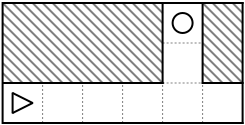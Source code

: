 <?xml version="1.0" encoding="UTF-8"?>
<dia:diagram xmlns:dia="http://www.lysator.liu.se/~alla/dia/">
  <dia:layer name="grilla" visible="true">
    <dia:object type="Standard - Line" version="0" id="O0">
      <dia:attribute name="obj_pos">
        <dia:point val="2,6"/>
      </dia:attribute>
      <dia:attribute name="obj_bb">
        <dia:rectangle val="1.975,5.975;4.025,6.025"/>
      </dia:attribute>
      <dia:attribute name="conn_endpoints">
        <dia:point val="2,6"/>
        <dia:point val="4,6"/>
      </dia:attribute>
      <dia:attribute name="numcp">
        <dia:int val="1"/>
      </dia:attribute>
      <dia:attribute name="line_color">
        <dia:color val="#7f7f7f"/>
      </dia:attribute>
      <dia:attribute name="line_width">
        <dia:real val="0.05"/>
      </dia:attribute>
      <dia:attribute name="line_style">
        <dia:enum val="4"/>
      </dia:attribute>
    </dia:object>
    <dia:object type="Standard - Line" version="0" id="O1">
      <dia:attribute name="obj_pos">
        <dia:point val="-2,10"/>
      </dia:attribute>
      <dia:attribute name="obj_bb">
        <dia:rectangle val="-2.025,7.975;-1.975,10.025"/>
      </dia:attribute>
      <dia:attribute name="conn_endpoints">
        <dia:point val="-2,10"/>
        <dia:point val="-2,8"/>
      </dia:attribute>
      <dia:attribute name="numcp">
        <dia:int val="1"/>
      </dia:attribute>
      <dia:attribute name="line_color">
        <dia:color val="#7f7f7f"/>
      </dia:attribute>
      <dia:attribute name="line_width">
        <dia:real val="0.05"/>
      </dia:attribute>
      <dia:attribute name="line_style">
        <dia:enum val="4"/>
      </dia:attribute>
    </dia:object>
    <dia:object type="Standard - Line" version="0" id="O2">
      <dia:attribute name="obj_pos">
        <dia:point val="6.661e-16,10"/>
      </dia:attribute>
      <dia:attribute name="obj_bb">
        <dia:rectangle val="-0.025,7.975;0.025,10.025"/>
      </dia:attribute>
      <dia:attribute name="conn_endpoints">
        <dia:point val="6.661e-16,10"/>
        <dia:point val="6.661e-16,8"/>
      </dia:attribute>
      <dia:attribute name="numcp">
        <dia:int val="1"/>
      </dia:attribute>
      <dia:attribute name="line_color">
        <dia:color val="#7f7f7f"/>
      </dia:attribute>
      <dia:attribute name="line_width">
        <dia:real val="0.05"/>
      </dia:attribute>
      <dia:attribute name="line_style">
        <dia:enum val="4"/>
      </dia:attribute>
    </dia:object>
    <dia:object type="Standard - Line" version="0" id="O3">
      <dia:attribute name="obj_pos">
        <dia:point val="2,8"/>
      </dia:attribute>
      <dia:attribute name="obj_bb">
        <dia:rectangle val="1.975,7.975;4.025,8.025"/>
      </dia:attribute>
      <dia:attribute name="conn_endpoints">
        <dia:point val="2,8"/>
        <dia:point val="4,8"/>
      </dia:attribute>
      <dia:attribute name="numcp">
        <dia:int val="1"/>
      </dia:attribute>
      <dia:attribute name="line_color">
        <dia:color val="#7f7f7f"/>
      </dia:attribute>
      <dia:attribute name="line_width">
        <dia:real val="0.05"/>
      </dia:attribute>
      <dia:attribute name="line_style">
        <dia:enum val="4"/>
      </dia:attribute>
      <dia:attribute name="dashlength">
        <dia:real val="1.0"/>
      </dia:attribute>
    </dia:object>
    <dia:object type="Standard - Line" version="0" id="O4">
      <dia:attribute name="obj_pos">
        <dia:point val="2,10"/>
      </dia:attribute>
      <dia:attribute name="obj_bb">
        <dia:rectangle val="1.975,7.975;2.025,10.025"/>
      </dia:attribute>
      <dia:attribute name="conn_endpoints">
        <dia:point val="2,10"/>
        <dia:point val="2,8"/>
      </dia:attribute>
      <dia:attribute name="numcp">
        <dia:int val="1"/>
      </dia:attribute>
      <dia:attribute name="line_color">
        <dia:color val="#7f7f7f"/>
      </dia:attribute>
      <dia:attribute name="line_width">
        <dia:real val="0.05"/>
      </dia:attribute>
      <dia:attribute name="line_style">
        <dia:enum val="4"/>
      </dia:attribute>
    </dia:object>
    <dia:object type="Standard - Line" version="0" id="O5">
      <dia:attribute name="obj_pos">
        <dia:point val="4,10"/>
      </dia:attribute>
      <dia:attribute name="obj_bb">
        <dia:rectangle val="3.975,7.975;4.025,10.025"/>
      </dia:attribute>
      <dia:attribute name="conn_endpoints">
        <dia:point val="4,10"/>
        <dia:point val="4,8"/>
      </dia:attribute>
      <dia:attribute name="numcp">
        <dia:int val="1"/>
      </dia:attribute>
      <dia:attribute name="line_color">
        <dia:color val="#7f7f7f"/>
      </dia:attribute>
      <dia:attribute name="line_width">
        <dia:real val="0.05"/>
      </dia:attribute>
      <dia:attribute name="line_style">
        <dia:enum val="4"/>
      </dia:attribute>
    </dia:object>
    <dia:object type="Standard - Line" version="0" id="O6">
      <dia:attribute name="obj_pos">
        <dia:point val="-4,10"/>
      </dia:attribute>
      <dia:attribute name="obj_bb">
        <dia:rectangle val="-4.025,7.975;-3.975,10.025"/>
      </dia:attribute>
      <dia:attribute name="conn_endpoints">
        <dia:point val="-4,10"/>
        <dia:point val="-4,8"/>
      </dia:attribute>
      <dia:attribute name="numcp">
        <dia:int val="1"/>
      </dia:attribute>
      <dia:attribute name="line_color">
        <dia:color val="#7f7f7f"/>
      </dia:attribute>
      <dia:attribute name="line_width">
        <dia:real val="0.05"/>
      </dia:attribute>
      <dia:attribute name="line_style">
        <dia:enum val="4"/>
      </dia:attribute>
    </dia:object>
  </dia:layer>
  <dia:layer name="Rayado" visible="true">
    <dia:object type="Standard - Line" version="0" id="O7">
      <dia:attribute name="obj_pos">
        <dia:point val="-6,7.5"/>
      </dia:attribute>
      <dia:attribute name="obj_bb">
        <dia:rectangle val="-6.071,7.429;-5.429,8.071"/>
      </dia:attribute>
      <dia:attribute name="conn_endpoints">
        <dia:point val="-6,7.5"/>
        <dia:point val="-5.5,8"/>
      </dia:attribute>
      <dia:attribute name="numcp">
        <dia:int val="1"/>
      </dia:attribute>
      <dia:attribute name="line_color">
        <dia:color val="#7f7f7f"/>
      </dia:attribute>
    </dia:object>
    <dia:object type="Standard - Line" version="0" id="O8">
      <dia:attribute name="obj_pos">
        <dia:point val="-5,8"/>
      </dia:attribute>
      <dia:attribute name="obj_bb">
        <dia:rectangle val="-6.071,6.929;-4.929,8.071"/>
      </dia:attribute>
      <dia:attribute name="conn_endpoints">
        <dia:point val="-5,8"/>
        <dia:point val="-6,7"/>
      </dia:attribute>
      <dia:attribute name="numcp">
        <dia:int val="1"/>
      </dia:attribute>
      <dia:attribute name="line_color">
        <dia:color val="#7f7f7f"/>
      </dia:attribute>
    </dia:object>
    <dia:object type="Standard - Line" version="0" id="O9">
      <dia:attribute name="obj_pos">
        <dia:point val="-6,6.5"/>
      </dia:attribute>
      <dia:attribute name="obj_bb">
        <dia:rectangle val="-6.071,6.429;-4.429,8.071"/>
      </dia:attribute>
      <dia:attribute name="conn_endpoints">
        <dia:point val="-6,6.5"/>
        <dia:point val="-4.5,8"/>
      </dia:attribute>
      <dia:attribute name="numcp">
        <dia:int val="1"/>
      </dia:attribute>
      <dia:attribute name="line_color">
        <dia:color val="#7f7f7f"/>
      </dia:attribute>
    </dia:object>
    <dia:object type="Standard - Line" version="0" id="O10">
      <dia:attribute name="obj_pos">
        <dia:point val="-4,8"/>
      </dia:attribute>
      <dia:attribute name="obj_bb">
        <dia:rectangle val="-6.071,5.929;-3.929,8.071"/>
      </dia:attribute>
      <dia:attribute name="conn_endpoints">
        <dia:point val="-4,8"/>
        <dia:point val="-6,6"/>
      </dia:attribute>
      <dia:attribute name="numcp">
        <dia:int val="1"/>
      </dia:attribute>
      <dia:attribute name="line_color">
        <dia:color val="#7f7f7f"/>
      </dia:attribute>
    </dia:object>
    <dia:object type="Standard - Line" version="0" id="O11">
      <dia:attribute name="obj_pos">
        <dia:point val="-6,5.5"/>
      </dia:attribute>
      <dia:attribute name="obj_bb">
        <dia:rectangle val="-6.071,5.429;-3.429,8.071"/>
      </dia:attribute>
      <dia:attribute name="conn_endpoints">
        <dia:point val="-6,5.5"/>
        <dia:point val="-3.5,8"/>
      </dia:attribute>
      <dia:attribute name="numcp">
        <dia:int val="1"/>
      </dia:attribute>
      <dia:attribute name="line_color">
        <dia:color val="#7f7f7f"/>
      </dia:attribute>
    </dia:object>
    <dia:object type="Standard - Line" version="0" id="O12">
      <dia:attribute name="obj_pos">
        <dia:point val="-6,5"/>
      </dia:attribute>
      <dia:attribute name="obj_bb">
        <dia:rectangle val="-6.071,4.929;-2.929,8.071"/>
      </dia:attribute>
      <dia:attribute name="conn_endpoints">
        <dia:point val="-6,5"/>
        <dia:point val="-3,8"/>
      </dia:attribute>
      <dia:attribute name="numcp">
        <dia:int val="1"/>
      </dia:attribute>
      <dia:attribute name="line_color">
        <dia:color val="#7f7f7f"/>
      </dia:attribute>
    </dia:object>
    <dia:object type="Standard - Line" version="0" id="O13">
      <dia:attribute name="obj_pos">
        <dia:point val="-6,4.5"/>
      </dia:attribute>
      <dia:attribute name="obj_bb">
        <dia:rectangle val="-6.071,4.429;-2.429,8.071"/>
      </dia:attribute>
      <dia:attribute name="conn_endpoints">
        <dia:point val="-6,4.5"/>
        <dia:point val="-2.5,8"/>
      </dia:attribute>
      <dia:attribute name="numcp">
        <dia:int val="1"/>
      </dia:attribute>
      <dia:attribute name="line_color">
        <dia:color val="#7f7f7f"/>
      </dia:attribute>
    </dia:object>
    <dia:object type="Standard - Line" version="0" id="O14">
      <dia:attribute name="obj_pos">
        <dia:point val="-6,4"/>
      </dia:attribute>
      <dia:attribute name="obj_bb">
        <dia:rectangle val="-6.071,3.929;-1.929,8.071"/>
      </dia:attribute>
      <dia:attribute name="conn_endpoints">
        <dia:point val="-6,4"/>
        <dia:point val="-2,8"/>
      </dia:attribute>
      <dia:attribute name="numcp">
        <dia:int val="1"/>
      </dia:attribute>
      <dia:attribute name="line_color">
        <dia:color val="#7f7f7f"/>
      </dia:attribute>
    </dia:object>
    <dia:object type="Standard - Line" version="0" id="O15">
      <dia:attribute name="obj_pos">
        <dia:point val="-5.5,4"/>
      </dia:attribute>
      <dia:attribute name="obj_bb">
        <dia:rectangle val="-5.571,3.929;-1.429,8.071"/>
      </dia:attribute>
      <dia:attribute name="conn_endpoints">
        <dia:point val="-5.5,4"/>
        <dia:point val="-1.5,8"/>
      </dia:attribute>
      <dia:attribute name="numcp">
        <dia:int val="1"/>
      </dia:attribute>
      <dia:attribute name="line_color">
        <dia:color val="#7f7f7f"/>
      </dia:attribute>
    </dia:object>
    <dia:object type="Standard - Line" version="0" id="O16">
      <dia:attribute name="obj_pos">
        <dia:point val="-5,4"/>
      </dia:attribute>
      <dia:attribute name="obj_bb">
        <dia:rectangle val="-5.071,3.929;-0.929,8.071"/>
      </dia:attribute>
      <dia:attribute name="conn_endpoints">
        <dia:point val="-5,4"/>
        <dia:point val="-1,8"/>
      </dia:attribute>
      <dia:attribute name="numcp">
        <dia:int val="1"/>
      </dia:attribute>
      <dia:attribute name="line_color">
        <dia:color val="#7f7f7f"/>
      </dia:attribute>
    </dia:object>
    <dia:object type="Standard - Line" version="0" id="O17">
      <dia:attribute name="obj_pos">
        <dia:point val="-4.5,4"/>
      </dia:attribute>
      <dia:attribute name="obj_bb">
        <dia:rectangle val="-4.571,3.929;-0.429,8.071"/>
      </dia:attribute>
      <dia:attribute name="conn_endpoints">
        <dia:point val="-4.5,4"/>
        <dia:point val="-0.5,8"/>
      </dia:attribute>
      <dia:attribute name="numcp">
        <dia:int val="1"/>
      </dia:attribute>
      <dia:attribute name="line_color">
        <dia:color val="#7f7f7f"/>
      </dia:attribute>
    </dia:object>
    <dia:object type="Standard - Line" version="0" id="O18">
      <dia:attribute name="obj_pos">
        <dia:point val="-4,4"/>
      </dia:attribute>
      <dia:attribute name="obj_bb">
        <dia:rectangle val="-4.071,3.929;0.071,8.071"/>
      </dia:attribute>
      <dia:attribute name="conn_endpoints">
        <dia:point val="-4,4"/>
        <dia:point val="0,8"/>
      </dia:attribute>
      <dia:attribute name="numcp">
        <dia:int val="1"/>
      </dia:attribute>
      <dia:attribute name="line_color">
        <dia:color val="#7f7f7f"/>
      </dia:attribute>
    </dia:object>
    <dia:object type="Standard - Line" version="0" id="O19">
      <dia:attribute name="obj_pos">
        <dia:point val="-3.5,4"/>
      </dia:attribute>
      <dia:attribute name="obj_bb">
        <dia:rectangle val="-3.571,3.929;0.571,8.071"/>
      </dia:attribute>
      <dia:attribute name="conn_endpoints">
        <dia:point val="-3.5,4"/>
        <dia:point val="0.5,8"/>
      </dia:attribute>
      <dia:attribute name="numcp">
        <dia:int val="1"/>
      </dia:attribute>
      <dia:attribute name="line_color">
        <dia:color val="#7f7f7f"/>
      </dia:attribute>
    </dia:object>
    <dia:object type="Standard - Line" version="0" id="O20">
      <dia:attribute name="obj_pos">
        <dia:point val="-3,4"/>
      </dia:attribute>
      <dia:attribute name="obj_bb">
        <dia:rectangle val="-3.071,3.929;1.071,8.071"/>
      </dia:attribute>
      <dia:attribute name="conn_endpoints">
        <dia:point val="-3,4"/>
        <dia:point val="1,8"/>
      </dia:attribute>
      <dia:attribute name="numcp">
        <dia:int val="1"/>
      </dia:attribute>
      <dia:attribute name="line_color">
        <dia:color val="#7f7f7f"/>
      </dia:attribute>
    </dia:object>
    <dia:object type="Standard - Line" version="0" id="O21">
      <dia:attribute name="obj_pos">
        <dia:point val="-2.5,4"/>
      </dia:attribute>
      <dia:attribute name="obj_bb">
        <dia:rectangle val="-2.571,3.929;1.571,8.071"/>
      </dia:attribute>
      <dia:attribute name="conn_endpoints">
        <dia:point val="-2.5,4"/>
        <dia:point val="1.5,8"/>
      </dia:attribute>
      <dia:attribute name="numcp">
        <dia:int val="1"/>
      </dia:attribute>
      <dia:attribute name="line_color">
        <dia:color val="#7f7f7f"/>
      </dia:attribute>
    </dia:object>
    <dia:object type="Standard - Line" version="0" id="O22">
      <dia:attribute name="obj_pos">
        <dia:point val="-2,4"/>
      </dia:attribute>
      <dia:attribute name="obj_bb">
        <dia:rectangle val="-2.071,3.929;2.071,8.071"/>
      </dia:attribute>
      <dia:attribute name="conn_endpoints">
        <dia:point val="-2,4"/>
        <dia:point val="2,8"/>
      </dia:attribute>
      <dia:attribute name="numcp">
        <dia:int val="1"/>
      </dia:attribute>
      <dia:attribute name="line_color">
        <dia:color val="#7f7f7f"/>
      </dia:attribute>
    </dia:object>
    <dia:object type="Standard - Line" version="0" id="O23">
      <dia:attribute name="obj_pos">
        <dia:point val="-1.5,4"/>
      </dia:attribute>
      <dia:attribute name="obj_bb">
        <dia:rectangle val="-1.571,3.929;2.071,7.571"/>
      </dia:attribute>
      <dia:attribute name="conn_endpoints">
        <dia:point val="-1.5,4"/>
        <dia:point val="2,7.5"/>
      </dia:attribute>
      <dia:attribute name="numcp">
        <dia:int val="1"/>
      </dia:attribute>
      <dia:attribute name="line_color">
        <dia:color val="#7f7f7f"/>
      </dia:attribute>
    </dia:object>
    <dia:object type="Standard - Line" version="0" id="O24">
      <dia:attribute name="obj_pos">
        <dia:point val="-1,4"/>
      </dia:attribute>
      <dia:attribute name="obj_bb">
        <dia:rectangle val="-1.071,3.929;2.071,7.071"/>
      </dia:attribute>
      <dia:attribute name="conn_endpoints">
        <dia:point val="-1,4"/>
        <dia:point val="2,7"/>
      </dia:attribute>
      <dia:attribute name="numcp">
        <dia:int val="1"/>
      </dia:attribute>
      <dia:attribute name="line_color">
        <dia:color val="#7f7f7f"/>
      </dia:attribute>
    </dia:object>
    <dia:object type="Standard - Line" version="0" id="O25">
      <dia:attribute name="obj_pos">
        <dia:point val="-0.5,4"/>
      </dia:attribute>
      <dia:attribute name="obj_bb">
        <dia:rectangle val="-0.571,3.929;2.071,6.571"/>
      </dia:attribute>
      <dia:attribute name="conn_endpoints">
        <dia:point val="-0.5,4"/>
        <dia:point val="2,6.5"/>
      </dia:attribute>
      <dia:attribute name="numcp">
        <dia:int val="1"/>
      </dia:attribute>
      <dia:attribute name="line_color">
        <dia:color val="#7f7f7f"/>
      </dia:attribute>
    </dia:object>
    <dia:object type="Standard - Line" version="0" id="O26">
      <dia:attribute name="obj_pos">
        <dia:point val="0,4"/>
      </dia:attribute>
      <dia:attribute name="obj_bb">
        <dia:rectangle val="-0.071,3.929;2.071,6.071"/>
      </dia:attribute>
      <dia:attribute name="conn_endpoints">
        <dia:point val="0,4"/>
        <dia:point val="2,6"/>
      </dia:attribute>
      <dia:attribute name="numcp">
        <dia:int val="1"/>
      </dia:attribute>
      <dia:attribute name="line_color">
        <dia:color val="#7f7f7f"/>
      </dia:attribute>
    </dia:object>
    <dia:object type="Standard - Line" version="0" id="O27">
      <dia:attribute name="obj_pos">
        <dia:point val="0.5,4"/>
      </dia:attribute>
      <dia:attribute name="obj_bb">
        <dia:rectangle val="0.429,3.929;2.071,5.571"/>
      </dia:attribute>
      <dia:attribute name="conn_endpoints">
        <dia:point val="0.5,4"/>
        <dia:point val="2,5.5"/>
      </dia:attribute>
      <dia:attribute name="numcp">
        <dia:int val="1"/>
      </dia:attribute>
      <dia:attribute name="line_color">
        <dia:color val="#7f7f7f"/>
      </dia:attribute>
    </dia:object>
    <dia:object type="Standard - Line" version="0" id="O28">
      <dia:attribute name="obj_pos">
        <dia:point val="1,4"/>
      </dia:attribute>
      <dia:attribute name="obj_bb">
        <dia:rectangle val="0.929,3.929;2.071,5.071"/>
      </dia:attribute>
      <dia:attribute name="conn_endpoints">
        <dia:point val="1,4"/>
        <dia:point val="2,5"/>
      </dia:attribute>
      <dia:attribute name="numcp">
        <dia:int val="1"/>
      </dia:attribute>
      <dia:attribute name="line_color">
        <dia:color val="#7f7f7f"/>
      </dia:attribute>
    </dia:object>
    <dia:object type="Standard - Line" version="0" id="O29">
      <dia:attribute name="obj_pos">
        <dia:point val="1.5,4"/>
      </dia:attribute>
      <dia:attribute name="obj_bb">
        <dia:rectangle val="1.429,3.929;2.071,4.571"/>
      </dia:attribute>
      <dia:attribute name="conn_endpoints">
        <dia:point val="1.5,4"/>
        <dia:point val="2,4.5"/>
      </dia:attribute>
      <dia:attribute name="numcp">
        <dia:int val="1"/>
      </dia:attribute>
      <dia:attribute name="line_color">
        <dia:color val="#7f7f7f"/>
      </dia:attribute>
    </dia:object>
    <dia:object type="Standard - Line" version="0" id="O30">
      <dia:attribute name="obj_pos">
        <dia:point val="4,7.5"/>
      </dia:attribute>
      <dia:attribute name="obj_bb">
        <dia:rectangle val="3.929,7.429;4.571,8.071"/>
      </dia:attribute>
      <dia:attribute name="conn_endpoints">
        <dia:point val="4,7.5"/>
        <dia:point val="4.5,8"/>
      </dia:attribute>
      <dia:attribute name="numcp">
        <dia:int val="1"/>
      </dia:attribute>
      <dia:attribute name="line_color">
        <dia:color val="#7f7f7f"/>
      </dia:attribute>
    </dia:object>
    <dia:object type="Standard - Line" version="0" id="O31">
      <dia:attribute name="obj_pos">
        <dia:point val="4,7"/>
      </dia:attribute>
      <dia:attribute name="obj_bb">
        <dia:rectangle val="3.929,6.929;5.071,8.071"/>
      </dia:attribute>
      <dia:attribute name="conn_endpoints">
        <dia:point val="4,7"/>
        <dia:point val="5,8"/>
      </dia:attribute>
      <dia:attribute name="numcp">
        <dia:int val="1"/>
      </dia:attribute>
      <dia:attribute name="line_color">
        <dia:color val="#7f7f7f"/>
      </dia:attribute>
    </dia:object>
    <dia:object type="Standard - Line" version="0" id="O32">
      <dia:attribute name="obj_pos">
        <dia:point val="4,6.5"/>
      </dia:attribute>
      <dia:attribute name="obj_bb">
        <dia:rectangle val="3.929,6.429;5.571,8.071"/>
      </dia:attribute>
      <dia:attribute name="conn_endpoints">
        <dia:point val="4,6.5"/>
        <dia:point val="5.5,8"/>
      </dia:attribute>
      <dia:attribute name="numcp">
        <dia:int val="1"/>
      </dia:attribute>
      <dia:attribute name="line_color">
        <dia:color val="#7f7f7f"/>
      </dia:attribute>
    </dia:object>
    <dia:object type="Standard - Line" version="0" id="O33">
      <dia:attribute name="obj_pos">
        <dia:point val="6,8"/>
      </dia:attribute>
      <dia:attribute name="obj_bb">
        <dia:rectangle val="3.929,5.929;6.071,8.071"/>
      </dia:attribute>
      <dia:attribute name="conn_endpoints">
        <dia:point val="6,8"/>
        <dia:point val="4,6"/>
      </dia:attribute>
      <dia:attribute name="numcp">
        <dia:int val="1"/>
      </dia:attribute>
      <dia:attribute name="line_color">
        <dia:color val="#7f7f7f"/>
      </dia:attribute>
    </dia:object>
    <dia:object type="Standard - Line" version="0" id="O34">
      <dia:attribute name="obj_pos">
        <dia:point val="6,7.5"/>
      </dia:attribute>
      <dia:attribute name="obj_bb">
        <dia:rectangle val="3.929,5.429;6.071,7.571"/>
      </dia:attribute>
      <dia:attribute name="conn_endpoints">
        <dia:point val="6,7.5"/>
        <dia:point val="4,5.5"/>
      </dia:attribute>
      <dia:attribute name="numcp">
        <dia:int val="1"/>
      </dia:attribute>
      <dia:attribute name="line_color">
        <dia:color val="#7f7f7f"/>
      </dia:attribute>
    </dia:object>
    <dia:object type="Standard - Line" version="0" id="O35">
      <dia:attribute name="obj_pos">
        <dia:point val="6,7"/>
      </dia:attribute>
      <dia:attribute name="obj_bb">
        <dia:rectangle val="3.929,4.929;6.071,7.071"/>
      </dia:attribute>
      <dia:attribute name="conn_endpoints">
        <dia:point val="6,7"/>
        <dia:point val="4,5"/>
      </dia:attribute>
      <dia:attribute name="numcp">
        <dia:int val="1"/>
      </dia:attribute>
      <dia:attribute name="line_color">
        <dia:color val="#7f7f7f"/>
      </dia:attribute>
    </dia:object>
    <dia:object type="Standard - Line" version="0" id="O36">
      <dia:attribute name="obj_pos">
        <dia:point val="6,6.5"/>
      </dia:attribute>
      <dia:attribute name="obj_bb">
        <dia:rectangle val="3.929,4.429;6.071,6.571"/>
      </dia:attribute>
      <dia:attribute name="conn_endpoints">
        <dia:point val="6,6.5"/>
        <dia:point val="4,4.5"/>
      </dia:attribute>
      <dia:attribute name="numcp">
        <dia:int val="1"/>
      </dia:attribute>
      <dia:attribute name="line_color">
        <dia:color val="#7f7f7f"/>
      </dia:attribute>
    </dia:object>
    <dia:object type="Standard - Line" version="0" id="O37">
      <dia:attribute name="obj_pos">
        <dia:point val="6,6"/>
      </dia:attribute>
      <dia:attribute name="obj_bb">
        <dia:rectangle val="3.929,3.929;6.071,6.071"/>
      </dia:attribute>
      <dia:attribute name="conn_endpoints">
        <dia:point val="6,6"/>
        <dia:point val="4,4"/>
      </dia:attribute>
      <dia:attribute name="numcp">
        <dia:int val="1"/>
      </dia:attribute>
      <dia:attribute name="line_color">
        <dia:color val="#7f7f7f"/>
      </dia:attribute>
    </dia:object>
    <dia:object type="Standard - Line" version="0" id="O38">
      <dia:attribute name="obj_pos">
        <dia:point val="4.5,4"/>
      </dia:attribute>
      <dia:attribute name="obj_bb">
        <dia:rectangle val="4.429,3.929;6.071,5.571"/>
      </dia:attribute>
      <dia:attribute name="conn_endpoints">
        <dia:point val="4.5,4"/>
        <dia:point val="6,5.5"/>
      </dia:attribute>
      <dia:attribute name="numcp">
        <dia:int val="1"/>
      </dia:attribute>
      <dia:attribute name="line_color">
        <dia:color val="#7f7f7f"/>
      </dia:attribute>
    </dia:object>
    <dia:object type="Standard - Line" version="0" id="O39">
      <dia:attribute name="obj_pos">
        <dia:point val="5,4"/>
      </dia:attribute>
      <dia:attribute name="obj_bb">
        <dia:rectangle val="4.929,3.929;6.071,5.071"/>
      </dia:attribute>
      <dia:attribute name="conn_endpoints">
        <dia:point val="5,4"/>
        <dia:point val="6,5"/>
      </dia:attribute>
      <dia:attribute name="numcp">
        <dia:int val="1"/>
      </dia:attribute>
      <dia:attribute name="line_color">
        <dia:color val="#7f7f7f"/>
      </dia:attribute>
    </dia:object>
    <dia:object type="Standard - Line" version="0" id="O40">
      <dia:attribute name="obj_pos">
        <dia:point val="5.5,4"/>
      </dia:attribute>
      <dia:attribute name="obj_bb">
        <dia:rectangle val="5.429,3.929;6.071,4.571"/>
      </dia:attribute>
      <dia:attribute name="conn_endpoints">
        <dia:point val="5.5,4"/>
        <dia:point val="6,4.5"/>
      </dia:attribute>
      <dia:attribute name="numcp">
        <dia:int val="1"/>
      </dia:attribute>
      <dia:attribute name="line_color">
        <dia:color val="#7f7f7f"/>
      </dia:attribute>
    </dia:object>
  </dia:layer>
  <dia:layer name="objetos" visible="true" active="true">
    <dia:object type="Standard - Line" version="0" id="O41">
      <dia:attribute name="obj_pos">
        <dia:point val="-5.5,9.5"/>
      </dia:attribute>
      <dia:attribute name="obj_bb">
        <dia:rectangle val="-5.585,8.924;-4.415,9.576"/>
      </dia:attribute>
      <dia:attribute name="conn_endpoints">
        <dia:point val="-5.5,9.5"/>
        <dia:point val="-4.5,9"/>
      </dia:attribute>
      <dia:attribute name="numcp">
        <dia:int val="1"/>
      </dia:attribute>
      <dia:attribute name="line_width">
        <dia:real val="0.1"/>
      </dia:attribute>
      <dia:attribute name="absolute_start_gap">
        <dia:real val="-0.02"/>
      </dia:attribute>
      <dia:attribute name="absolute_end_gap">
        <dia:real val="-0.02"/>
      </dia:attribute>
    </dia:object>
    <dia:object type="Standard - Line" version="0" id="O42">
      <dia:attribute name="obj_pos">
        <dia:point val="-5.5,9.5"/>
      </dia:attribute>
      <dia:attribute name="obj_bb">
        <dia:rectangle val="-5.55,8.43;-5.45,9.57"/>
      </dia:attribute>
      <dia:attribute name="conn_endpoints">
        <dia:point val="-5.5,9.5"/>
        <dia:point val="-5.5,8.5"/>
      </dia:attribute>
      <dia:attribute name="numcp">
        <dia:int val="1"/>
      </dia:attribute>
      <dia:attribute name="line_width">
        <dia:real val="0.1"/>
      </dia:attribute>
      <dia:attribute name="absolute_start_gap">
        <dia:real val="-0.02"/>
      </dia:attribute>
      <dia:attribute name="absolute_end_gap">
        <dia:real val="-0.02"/>
      </dia:attribute>
    </dia:object>
    <dia:object type="Standard - Line" version="0" id="O43">
      <dia:attribute name="obj_pos">
        <dia:point val="-5.5,8.5"/>
      </dia:attribute>
      <dia:attribute name="obj_bb">
        <dia:rectangle val="-5.585,8.424;-4.415,9.076"/>
      </dia:attribute>
      <dia:attribute name="conn_endpoints">
        <dia:point val="-5.5,8.5"/>
        <dia:point val="-4.5,9"/>
      </dia:attribute>
      <dia:attribute name="numcp">
        <dia:int val="1"/>
      </dia:attribute>
      <dia:attribute name="line_width">
        <dia:real val="0.1"/>
      </dia:attribute>
      <dia:attribute name="absolute_start_gap">
        <dia:real val="-0.02"/>
      </dia:attribute>
      <dia:attribute name="absolute_end_gap">
        <dia:real val="-0.02"/>
      </dia:attribute>
    </dia:object>
    <dia:object type="Flowchart - Ellipse" version="0" id="O44">
      <dia:attribute name="obj_pos">
        <dia:point val="2.5,4.5"/>
      </dia:attribute>
      <dia:attribute name="obj_bb">
        <dia:rectangle val="2.45,4.45;3.55,5.55"/>
      </dia:attribute>
      <dia:attribute name="elem_corner">
        <dia:point val="2.5,4.5"/>
      </dia:attribute>
      <dia:attribute name="elem_width">
        <dia:real val="1"/>
      </dia:attribute>
      <dia:attribute name="elem_height">
        <dia:real val="1.0"/>
      </dia:attribute>
      <dia:attribute name="border_width">
        <dia:real val="0.1"/>
      </dia:attribute>
      <dia:attribute name="show_background">
        <dia:boolean val="true"/>
      </dia:attribute>
      <dia:attribute name="padding">
        <dia:real val="0"/>
      </dia:attribute>
      <dia:attribute name="text">
        <dia:composite type="text">
          <dia:attribute name="string">
            <dia:string>##</dia:string>
          </dia:attribute>
          <dia:attribute name="font">
            <dia:font family="sans" style="0" name="Helvetica"/>
          </dia:attribute>
          <dia:attribute name="height">
            <dia:real val="0.225"/>
          </dia:attribute>
          <dia:attribute name="pos">
            <dia:point val="3,5.055"/>
          </dia:attribute>
          <dia:attribute name="color">
            <dia:color val="#000000"/>
          </dia:attribute>
          <dia:attribute name="alignment">
            <dia:enum val="1"/>
          </dia:attribute>
        </dia:composite>
      </dia:attribute>
    </dia:object>
  </dia:layer>
  <dia:layer name="murallas" visible="true">
    <dia:object type="Standard - Line" version="0" id="O45">
      <dia:attribute name="obj_pos">
        <dia:point val="-6,10"/>
      </dia:attribute>
      <dia:attribute name="obj_bb">
        <dia:rectangle val="-6.05,3.9;-5.95,10.1"/>
      </dia:attribute>
      <dia:attribute name="conn_endpoints">
        <dia:point val="-6,10"/>
        <dia:point val="-6,4"/>
      </dia:attribute>
      <dia:attribute name="numcp">
        <dia:int val="1"/>
      </dia:attribute>
      <dia:attribute name="line_width">
        <dia:real val="0.1"/>
      </dia:attribute>
      <dia:attribute name="absolute_start_gap">
        <dia:real val="-0.05"/>
      </dia:attribute>
      <dia:attribute name="absolute_end_gap">
        <dia:real val="-0.05"/>
      </dia:attribute>
    </dia:object>
    <dia:object type="Standard - Line" version="0" id="O46">
      <dia:attribute name="obj_pos">
        <dia:point val="-6,8"/>
      </dia:attribute>
      <dia:attribute name="obj_bb">
        <dia:rectangle val="-6.08,7.95;2.1,8.05"/>
      </dia:attribute>
      <dia:attribute name="conn_endpoints">
        <dia:point val="-6,8"/>
        <dia:point val="2,8"/>
      </dia:attribute>
      <dia:attribute name="numcp">
        <dia:int val="1"/>
      </dia:attribute>
      <dia:attribute name="line_width">
        <dia:real val="0.1"/>
      </dia:attribute>
      <dia:attribute name="absolute_start_gap">
        <dia:real val="-0.03"/>
      </dia:attribute>
      <dia:attribute name="absolute_end_gap">
        <dia:real val="-0.05"/>
      </dia:attribute>
    </dia:object>
    <dia:object type="Standard - Line" version="0" id="O47">
      <dia:attribute name="obj_pos">
        <dia:point val="-6,10"/>
      </dia:attribute>
      <dia:attribute name="obj_bb">
        <dia:rectangle val="-6.08,9.95;6.1,10.05"/>
      </dia:attribute>
      <dia:attribute name="conn_endpoints">
        <dia:point val="-6,10"/>
        <dia:point val="6,10"/>
      </dia:attribute>
      <dia:attribute name="numcp">
        <dia:int val="1"/>
      </dia:attribute>
      <dia:attribute name="line_width">
        <dia:real val="0.1"/>
      </dia:attribute>
      <dia:attribute name="absolute_start_gap">
        <dia:real val="-0.03"/>
      </dia:attribute>
      <dia:attribute name="absolute_end_gap">
        <dia:real val="-0.05"/>
      </dia:attribute>
    </dia:object>
    <dia:object type="Standard - Line" version="0" id="O48">
      <dia:attribute name="obj_pos">
        <dia:point val="2,8"/>
      </dia:attribute>
      <dia:attribute name="obj_bb">
        <dia:rectangle val="1.95,3.9;2.05,8.1"/>
      </dia:attribute>
      <dia:attribute name="conn_endpoints">
        <dia:point val="2,8"/>
        <dia:point val="2,4"/>
      </dia:attribute>
      <dia:attribute name="numcp">
        <dia:int val="1"/>
      </dia:attribute>
      <dia:attribute name="line_width">
        <dia:real val="0.1"/>
      </dia:attribute>
      <dia:attribute name="absolute_start_gap">
        <dia:real val="-0.05"/>
      </dia:attribute>
      <dia:attribute name="absolute_end_gap">
        <dia:real val="-0.05"/>
      </dia:attribute>
    </dia:object>
    <dia:object type="Standard - Line" version="0" id="O49">
      <dia:attribute name="obj_pos">
        <dia:point val="-6,4"/>
      </dia:attribute>
      <dia:attribute name="obj_bb">
        <dia:rectangle val="-6.08,3.95;6.1,4.05"/>
      </dia:attribute>
      <dia:attribute name="conn_endpoints">
        <dia:point val="-6,4"/>
        <dia:point val="6,4"/>
      </dia:attribute>
      <dia:attribute name="numcp">
        <dia:int val="1"/>
      </dia:attribute>
      <dia:attribute name="line_width">
        <dia:real val="0.1"/>
      </dia:attribute>
      <dia:attribute name="absolute_start_gap">
        <dia:real val="-0.03"/>
      </dia:attribute>
      <dia:attribute name="absolute_end_gap">
        <dia:real val="-0.05"/>
      </dia:attribute>
    </dia:object>
    <dia:object type="Standard - Line" version="0" id="O50">
      <dia:attribute name="obj_pos">
        <dia:point val="4,4"/>
      </dia:attribute>
      <dia:attribute name="obj_bb">
        <dia:rectangle val="3.95,3.9;4.05,8.1"/>
      </dia:attribute>
      <dia:attribute name="conn_endpoints">
        <dia:point val="4,4"/>
        <dia:point val="4,8"/>
      </dia:attribute>
      <dia:attribute name="numcp">
        <dia:int val="1"/>
      </dia:attribute>
      <dia:attribute name="line_width">
        <dia:real val="0.1"/>
      </dia:attribute>
      <dia:attribute name="absolute_start_gap">
        <dia:real val="-0.05"/>
      </dia:attribute>
      <dia:attribute name="absolute_end_gap">
        <dia:real val="-0.05"/>
      </dia:attribute>
    </dia:object>
    <dia:object type="Standard - Line" version="0" id="O51">
      <dia:attribute name="obj_pos">
        <dia:point val="4,8"/>
      </dia:attribute>
      <dia:attribute name="obj_bb">
        <dia:rectangle val="3.91,7.95;6.1,8.05"/>
      </dia:attribute>
      <dia:attribute name="conn_endpoints">
        <dia:point val="4,8"/>
        <dia:point val="6,8"/>
      </dia:attribute>
      <dia:attribute name="numcp">
        <dia:int val="1"/>
      </dia:attribute>
      <dia:attribute name="line_width">
        <dia:real val="0.1"/>
      </dia:attribute>
      <dia:attribute name="absolute_start_gap">
        <dia:real val="-0.04"/>
      </dia:attribute>
      <dia:attribute name="absolute_end_gap">
        <dia:real val="-0.05"/>
      </dia:attribute>
    </dia:object>
    <dia:object type="Standard - Line" version="0" id="O52">
      <dia:attribute name="obj_pos">
        <dia:point val="6,4"/>
      </dia:attribute>
      <dia:attribute name="obj_bb">
        <dia:rectangle val="5.95,3.9;6.05,10.1"/>
      </dia:attribute>
      <dia:attribute name="conn_endpoints">
        <dia:point val="6,4"/>
        <dia:point val="6,10"/>
      </dia:attribute>
      <dia:attribute name="numcp">
        <dia:int val="1"/>
      </dia:attribute>
      <dia:attribute name="line_width">
        <dia:real val="0.1"/>
      </dia:attribute>
      <dia:attribute name="absolute_start_gap">
        <dia:real val="-0.05"/>
      </dia:attribute>
      <dia:attribute name="absolute_end_gap">
        <dia:real val="-0.05"/>
      </dia:attribute>
    </dia:object>
  </dia:layer>
</dia:diagram>

